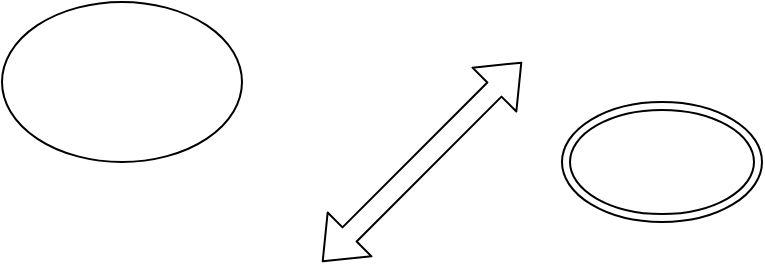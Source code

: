 <mxfile version="15.0.3" type="github">
  <diagram id="UnOFzxETqG7cj9IjoscL" name="Page-1">
    <mxGraphModel dx="1422" dy="762" grid="1" gridSize="10" guides="1" tooltips="1" connect="1" arrows="1" fold="1" page="1" pageScale="1" pageWidth="827" pageHeight="1169" math="0" shadow="0">
      <root>
        <mxCell id="0" />
        <mxCell id="1" parent="0" />
        <mxCell id="9QiPLpjAuLyRNfWDupxf-1" value="" style="ellipse;whiteSpace=wrap;html=1;" vertex="1" parent="1">
          <mxGeometry x="110" y="120" width="120" height="80" as="geometry" />
        </mxCell>
        <mxCell id="9QiPLpjAuLyRNfWDupxf-2" value="" style="shape=flexArrow;endArrow=classic;startArrow=classic;html=1;" edge="1" parent="1">
          <mxGeometry width="100" height="100" relative="1" as="geometry">
            <mxPoint x="270" y="250" as="sourcePoint" />
            <mxPoint x="370" y="150" as="targetPoint" />
          </mxGeometry>
        </mxCell>
        <mxCell id="9QiPLpjAuLyRNfWDupxf-3" value="" style="ellipse;shape=doubleEllipse;whiteSpace=wrap;html=1;" vertex="1" parent="1">
          <mxGeometry x="390" y="170" width="100" height="60" as="geometry" />
        </mxCell>
      </root>
    </mxGraphModel>
  </diagram>
</mxfile>
